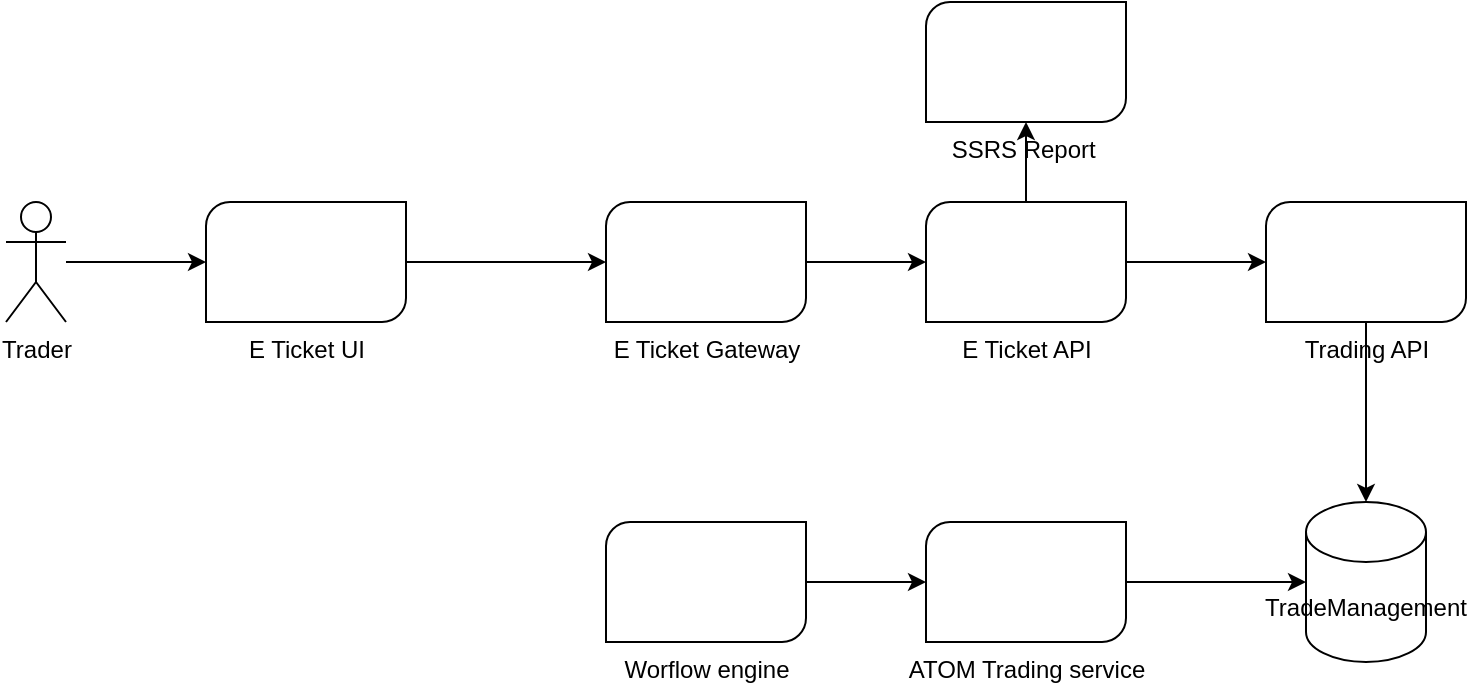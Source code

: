 <mxfile version="17.4.0" type="github" pages="6">
  <diagram id="cdFLFHhvs3WtqILZuEGL" name="E Ticket">
    <mxGraphModel dx="2062" dy="796" grid="1" gridSize="10" guides="1" tooltips="1" connect="1" arrows="1" fold="1" page="1" pageScale="1" pageWidth="1169" pageHeight="827" math="0" shadow="0">
      <root>
        <mxCell id="0" />
        <mxCell id="1" parent="0" />
        <mxCell id="v-nKt9xh3OP5M9767R_m-2" value="TradeManagement" style="shape=cylinder3;whiteSpace=wrap;html=1;boundedLbl=1;backgroundOutline=1;size=15;" parent="1" vertex="1">
          <mxGeometry x="750" y="490.0" width="60" height="80" as="geometry" />
        </mxCell>
        <mxCell id="HtuYZeyKh8xC5aCiNlH0-3" value="" style="edgeStyle=orthogonalEdgeStyle;rounded=0;orthogonalLoop=1;jettySize=auto;html=1;" edge="1" parent="1" source="v-nKt9xh3OP5M9767R_m-3" target="v-nKt9xh3OP5M9767R_m-5">
          <mxGeometry relative="1" as="geometry" />
        </mxCell>
        <mxCell id="v-nKt9xh3OP5M9767R_m-3" value="Trader" style="shape=umlActor;verticalLabelPosition=bottom;verticalAlign=top;html=1;outlineConnect=0;" parent="1" vertex="1">
          <mxGeometry x="100" y="339.996" width="30" height="60" as="geometry" />
        </mxCell>
        <mxCell id="HtuYZeyKh8xC5aCiNlH0-4" value="" style="edgeStyle=orthogonalEdgeStyle;rounded=0;orthogonalLoop=1;jettySize=auto;html=1;" edge="1" parent="1" source="v-nKt9xh3OP5M9767R_m-5" target="v-nKt9xh3OP5M9767R_m-6">
          <mxGeometry relative="1" as="geometry" />
        </mxCell>
        <mxCell id="v-nKt9xh3OP5M9767R_m-5" value="E Ticket UI" style="verticalLabelPosition=bottom;verticalAlign=top;html=1;shape=mxgraph.basic.diag_round_rect;dx=6;" parent="1" vertex="1">
          <mxGeometry x="200" y="339.996" width="100" height="60" as="geometry" />
        </mxCell>
        <mxCell id="HtuYZeyKh8xC5aCiNlH0-5" value="" style="edgeStyle=orthogonalEdgeStyle;rounded=0;orthogonalLoop=1;jettySize=auto;html=1;" edge="1" parent="1" source="v-nKt9xh3OP5M9767R_m-6" target="v-nKt9xh3OP5M9767R_m-9">
          <mxGeometry relative="1" as="geometry" />
        </mxCell>
        <mxCell id="v-nKt9xh3OP5M9767R_m-6" value="E Ticket Gateway" style="verticalLabelPosition=bottom;verticalAlign=top;html=1;shape=mxgraph.basic.diag_round_rect;dx=6;" parent="1" vertex="1">
          <mxGeometry x="400" y="339.994" width="100" height="60" as="geometry" />
        </mxCell>
        <mxCell id="v-nKt9xh3OP5M9767R_m-8" value="SSRS Report&amp;nbsp;" style="verticalLabelPosition=bottom;verticalAlign=top;html=1;shape=mxgraph.basic.diag_round_rect;dx=6;" parent="1" vertex="1">
          <mxGeometry x="560" y="240" width="100" height="60" as="geometry" />
        </mxCell>
        <mxCell id="HtuYZeyKh8xC5aCiNlH0-6" value="" style="edgeStyle=orthogonalEdgeStyle;rounded=0;orthogonalLoop=1;jettySize=auto;html=1;" edge="1" parent="1" source="v-nKt9xh3OP5M9767R_m-9" target="v-nKt9xh3OP5M9767R_m-11">
          <mxGeometry relative="1" as="geometry" />
        </mxCell>
        <mxCell id="HtuYZeyKh8xC5aCiNlH0-7" value="" style="edgeStyle=orthogonalEdgeStyle;rounded=0;orthogonalLoop=1;jettySize=auto;html=1;" edge="1" parent="1" source="v-nKt9xh3OP5M9767R_m-9" target="v-nKt9xh3OP5M9767R_m-8">
          <mxGeometry relative="1" as="geometry" />
        </mxCell>
        <mxCell id="v-nKt9xh3OP5M9767R_m-9" value="E Ticket API" style="verticalLabelPosition=bottom;verticalAlign=top;html=1;shape=mxgraph.basic.diag_round_rect;dx=6;" parent="1" vertex="1">
          <mxGeometry x="560" y="340" width="100" height="60" as="geometry" />
        </mxCell>
        <mxCell id="v-nKt9xh3OP5M9767R_m-32" value="" style="edgeStyle=orthogonalEdgeStyle;rounded=0;orthogonalLoop=1;jettySize=auto;html=1;" parent="1" source="v-nKt9xh3OP5M9767R_m-10" target="v-nKt9xh3OP5M9767R_m-31" edge="1">
          <mxGeometry relative="1" as="geometry" />
        </mxCell>
        <mxCell id="v-nKt9xh3OP5M9767R_m-10" value="Worflow engine" style="verticalLabelPosition=bottom;verticalAlign=top;html=1;shape=mxgraph.basic.diag_round_rect;dx=6;" parent="1" vertex="1">
          <mxGeometry x="400" y="500.0" width="100" height="60" as="geometry" />
        </mxCell>
        <mxCell id="HtuYZeyKh8xC5aCiNlH0-9" value="" style="edgeStyle=orthogonalEdgeStyle;rounded=0;orthogonalLoop=1;jettySize=auto;html=1;" edge="1" parent="1" source="v-nKt9xh3OP5M9767R_m-11" target="v-nKt9xh3OP5M9767R_m-2">
          <mxGeometry relative="1" as="geometry" />
        </mxCell>
        <mxCell id="v-nKt9xh3OP5M9767R_m-11" value="Trading API" style="verticalLabelPosition=bottom;verticalAlign=top;html=1;shape=mxgraph.basic.diag_round_rect;dx=6;" parent="1" vertex="1">
          <mxGeometry x="730" y="340.0" width="100" height="60" as="geometry" />
        </mxCell>
        <mxCell id="HtuYZeyKh8xC5aCiNlH0-8" value="" style="edgeStyle=orthogonalEdgeStyle;rounded=0;orthogonalLoop=1;jettySize=auto;html=1;" edge="1" parent="1" source="v-nKt9xh3OP5M9767R_m-31" target="v-nKt9xh3OP5M9767R_m-2">
          <mxGeometry relative="1" as="geometry" />
        </mxCell>
        <mxCell id="v-nKt9xh3OP5M9767R_m-31" value="ATOM Trading service" style="verticalLabelPosition=bottom;verticalAlign=top;html=1;shape=mxgraph.basic.diag_round_rect;dx=6;" parent="1" vertex="1">
          <mxGeometry x="560" y="500.0" width="100" height="60" as="geometry" />
        </mxCell>
      </root>
    </mxGraphModel>
  </diagram>
  <diagram id="MNASLZrVfX2XZWR_6Hok" name="ATOM Trading web">
    <mxGraphModel dx="2062" dy="796" grid="1" gridSize="10" guides="1" tooltips="1" connect="1" arrows="1" fold="1" page="1" pageScale="1" pageWidth="1169" pageHeight="827" math="0" shadow="0">
      <root>
        <mxCell id="0" />
        <mxCell id="1" parent="0" />
        <mxCell id="RRF9_MBuPiH17IyI_tRf-4" value="" style="edgeStyle=orthogonalEdgeStyle;rounded=0;orthogonalLoop=1;jettySize=auto;html=1;" edge="1" parent="1" source="RRF9_MBuPiH17IyI_tRf-1" target="RRF9_MBuPiH17IyI_tRf-3">
          <mxGeometry relative="1" as="geometry" />
        </mxCell>
        <mxCell id="RRF9_MBuPiH17IyI_tRf-1" value="ATOM Trading Web UI" style="rounded=1;whiteSpace=wrap;html=1;" vertex="1" parent="1">
          <mxGeometry x="260" y="200" width="120" height="60" as="geometry" />
        </mxCell>
        <mxCell id="RRF9_MBuPiH17IyI_tRf-6" value="" style="edgeStyle=orthogonalEdgeStyle;rounded=0;orthogonalLoop=1;jettySize=auto;html=1;" edge="1" parent="1" source="RRF9_MBuPiH17IyI_tRf-3" target="RRF9_MBuPiH17IyI_tRf-5">
          <mxGeometry relative="1" as="geometry" />
        </mxCell>
        <mxCell id="RRF9_MBuPiH17IyI_tRf-3" value="Common DLL" style="rounded=1;whiteSpace=wrap;html=1;" vertex="1" parent="1">
          <mxGeometry x="460" y="200" width="120" height="60" as="geometry" />
        </mxCell>
        <mxCell id="RRF9_MBuPiH17IyI_tRf-5" value="Trade Management" style="shape=cylinder3;whiteSpace=wrap;html=1;boundedLbl=1;backgroundOutline=1;size=15;" vertex="1" parent="1">
          <mxGeometry x="490" y="320" width="60" height="80" as="geometry" />
        </mxCell>
        <mxCell id="RRF9_MBuPiH17IyI_tRf-8" value="" style="edgeStyle=orthogonalEdgeStyle;rounded=0;orthogonalLoop=1;jettySize=auto;html=1;" edge="1" parent="1" source="RRF9_MBuPiH17IyI_tRf-7" target="RRF9_MBuPiH17IyI_tRf-1">
          <mxGeometry relative="1" as="geometry" />
        </mxCell>
        <mxCell id="RRF9_MBuPiH17IyI_tRf-7" value="Trader" style="shape=umlActor;verticalLabelPosition=bottom;verticalAlign=top;html=1;outlineConnect=0;" vertex="1" parent="1">
          <mxGeometry x="180" y="200" width="30" height="60" as="geometry" />
        </mxCell>
      </root>
    </mxGraphModel>
  </diagram>
  <diagram id="o73aHLsx07TCO5RboHyY" name="Process Trade Screen">
    <mxGraphModel dx="2062" dy="796" grid="1" gridSize="10" guides="1" tooltips="1" connect="1" arrows="1" fold="1" page="1" pageScale="1" pageWidth="1169" pageHeight="827" math="0" shadow="0">
      <root>
        <mxCell id="0" />
        <mxCell id="1" parent="0" />
        <mxCell id="yYHclZllUbW8fKWcgCkl-3" value="" style="edgeStyle=orthogonalEdgeStyle;rounded=0;orthogonalLoop=1;jettySize=auto;html=1;" edge="1" parent="1" source="yYHclZllUbW8fKWcgCkl-1" target="yYHclZllUbW8fKWcgCkl-2">
          <mxGeometry relative="1" as="geometry" />
        </mxCell>
        <mxCell id="yYHclZllUbW8fKWcgCkl-1" value="Process Trade UI" style="rounded=1;whiteSpace=wrap;html=1;" vertex="1" parent="1">
          <mxGeometry x="250" y="200" width="120" height="60" as="geometry" />
        </mxCell>
        <mxCell id="yYHclZllUbW8fKWcgCkl-5" value="" style="edgeStyle=orthogonalEdgeStyle;rounded=0;orthogonalLoop=1;jettySize=auto;html=1;" edge="1" parent="1" source="yYHclZllUbW8fKWcgCkl-2" target="yYHclZllUbW8fKWcgCkl-4">
          <mxGeometry relative="1" as="geometry" />
        </mxCell>
        <mxCell id="yYHclZllUbW8fKWcgCkl-2" value="Process Trade Gateway" style="whiteSpace=wrap;html=1;rounded=1;" vertex="1" parent="1">
          <mxGeometry x="450" y="200" width="120" height="60" as="geometry" />
        </mxCell>
        <mxCell id="yYHclZllUbW8fKWcgCkl-7" value="" style="edgeStyle=orthogonalEdgeStyle;rounded=0;orthogonalLoop=1;jettySize=auto;html=1;" edge="1" parent="1" source="yYHclZllUbW8fKWcgCkl-4" target="yYHclZllUbW8fKWcgCkl-6">
          <mxGeometry relative="1" as="geometry" />
        </mxCell>
        <mxCell id="yYHclZllUbW8fKWcgCkl-4" value="ATOM Trading Service" style="whiteSpace=wrap;html=1;rounded=1;" vertex="1" parent="1">
          <mxGeometry x="650" y="200" width="120" height="60" as="geometry" />
        </mxCell>
        <mxCell id="yYHclZllUbW8fKWcgCkl-6" value="Trade management" style="shape=cylinder3;whiteSpace=wrap;html=1;boundedLbl=1;backgroundOutline=1;size=15;" vertex="1" parent="1">
          <mxGeometry x="680" y="330" width="60" height="80" as="geometry" />
        </mxCell>
        <mxCell id="yYHclZllUbW8fKWcgCkl-9" value="" style="edgeStyle=orthogonalEdgeStyle;rounded=0;orthogonalLoop=1;jettySize=auto;html=1;" edge="1" parent="1" source="yYHclZllUbW8fKWcgCkl-8" target="yYHclZllUbW8fKWcgCkl-1">
          <mxGeometry relative="1" as="geometry" />
        </mxCell>
        <mxCell id="yYHclZllUbW8fKWcgCkl-8" value="Trader" style="shape=umlActor;verticalLabelPosition=bottom;verticalAlign=top;html=1;outlineConnect=0;" vertex="1" parent="1">
          <mxGeometry x="160" y="200" width="30" height="60" as="geometry" />
        </mxCell>
      </root>
    </mxGraphModel>
  </diagram>
  <diagram id="MR8TtOvgv78hP3RqyYRi" name="Futures Uploader">
    <mxGraphModel dx="2062" dy="796" grid="1" gridSize="10" guides="1" tooltips="1" connect="1" arrows="1" fold="1" page="1" pageScale="1" pageWidth="1169" pageHeight="827" math="0" shadow="0">
      <root>
        <mxCell id="0" />
        <mxCell id="1" parent="0" />
        <mxCell id="owQCfjQRY_cIkLSSGUaz-5" value="" style="edgeStyle=orthogonalEdgeStyle;rounded=0;orthogonalLoop=1;jettySize=auto;html=1;" edge="1" parent="1" source="owQCfjQRY_cIkLSSGUaz-1" target="owQCfjQRY_cIkLSSGUaz-4">
          <mxGeometry relative="1" as="geometry" />
        </mxCell>
        <mxCell id="owQCfjQRY_cIkLSSGUaz-1" value="Trader" style="shape=umlActor;verticalLabelPosition=bottom;verticalAlign=top;html=1;outlineConnect=0;" vertex="1" parent="1">
          <mxGeometry x="270" y="200" width="30" height="60" as="geometry" />
        </mxCell>
        <mxCell id="owQCfjQRY_cIkLSSGUaz-7" value="" style="edgeStyle=orthogonalEdgeStyle;rounded=0;orthogonalLoop=1;jettySize=auto;html=1;" edge="1" parent="1" source="owQCfjQRY_cIkLSSGUaz-4" target="owQCfjQRY_cIkLSSGUaz-6">
          <mxGeometry relative="1" as="geometry" />
        </mxCell>
        <mxCell id="owQCfjQRY_cIkLSSGUaz-4" value="Futures UI" style="rounded=1;whiteSpace=wrap;html=1;" vertex="1" parent="1">
          <mxGeometry x="360" y="200" width="120" height="60" as="geometry" />
        </mxCell>
        <mxCell id="owQCfjQRY_cIkLSSGUaz-9" value="" style="edgeStyle=orthogonalEdgeStyle;rounded=0;orthogonalLoop=1;jettySize=auto;html=1;" edge="1" parent="1" source="owQCfjQRY_cIkLSSGUaz-6" target="owQCfjQRY_cIkLSSGUaz-8">
          <mxGeometry relative="1" as="geometry" />
        </mxCell>
        <mxCell id="owQCfjQRY_cIkLSSGUaz-12" style="edgeStyle=orthogonalEdgeStyle;rounded=0;orthogonalLoop=1;jettySize=auto;html=1;entryX=0;entryY=0.5;entryDx=0;entryDy=0;entryPerimeter=0;exitX=0.5;exitY=1;exitDx=0;exitDy=0;" edge="1" parent="1" source="owQCfjQRY_cIkLSSGUaz-6" target="owQCfjQRY_cIkLSSGUaz-10">
          <mxGeometry relative="1" as="geometry" />
        </mxCell>
        <mxCell id="owQCfjQRY_cIkLSSGUaz-6" value="Futures API" style="whiteSpace=wrap;html=1;rounded=1;" vertex="1" parent="1">
          <mxGeometry x="560" y="200" width="120" height="60" as="geometry" />
        </mxCell>
        <mxCell id="owQCfjQRY_cIkLSSGUaz-11" value="" style="edgeStyle=orthogonalEdgeStyle;rounded=0;orthogonalLoop=1;jettySize=auto;html=1;" edge="1" parent="1" source="owQCfjQRY_cIkLSSGUaz-8" target="owQCfjQRY_cIkLSSGUaz-10">
          <mxGeometry relative="1" as="geometry" />
        </mxCell>
        <mxCell id="owQCfjQRY_cIkLSSGUaz-8" value="Trading API" style="whiteSpace=wrap;html=1;rounded=1;" vertex="1" parent="1">
          <mxGeometry x="760" y="200" width="120" height="60" as="geometry" />
        </mxCell>
        <mxCell id="owQCfjQRY_cIkLSSGUaz-10" value="Trade management" style="shape=cylinder3;whiteSpace=wrap;html=1;boundedLbl=1;backgroundOutline=1;size=15;" vertex="1" parent="1">
          <mxGeometry x="790" y="300" width="60" height="80" as="geometry" />
        </mxCell>
      </root>
    </mxGraphModel>
  </diagram>
  <diagram id="aLKiJRDh8TK8u90CZVaW" name="Other uploaders">
    <mxGraphModel dx="2062" dy="796" grid="1" gridSize="10" guides="1" tooltips="1" connect="1" arrows="1" fold="1" page="1" pageScale="1" pageWidth="1169" pageHeight="827" math="0" shadow="0">
      <root>
        <mxCell id="0" />
        <mxCell id="1" parent="0" />
        <mxCell id="9N0uGq4iL2PqgGzdjOla-3" value="" style="edgeStyle=orthogonalEdgeStyle;rounded=0;orthogonalLoop=1;jettySize=auto;html=1;" edge="1" parent="1" source="9N0uGq4iL2PqgGzdjOla-1" target="9N0uGq4iL2PqgGzdjOla-2">
          <mxGeometry relative="1" as="geometry" />
        </mxCell>
        <mxCell id="9N0uGq4iL2PqgGzdjOla-1" value="Console EXE" style="rounded=1;whiteSpace=wrap;html=1;" vertex="1" parent="1">
          <mxGeometry x="300" y="200" width="120" height="60" as="geometry" />
        </mxCell>
        <mxCell id="9N0uGq4iL2PqgGzdjOla-5" value="" style="edgeStyle=orthogonalEdgeStyle;rounded=0;orthogonalLoop=1;jettySize=auto;html=1;" edge="1" parent="1" source="9N0uGq4iL2PqgGzdjOla-2" target="9N0uGq4iL2PqgGzdjOla-4">
          <mxGeometry relative="1" as="geometry" />
        </mxCell>
        <mxCell id="9N0uGq4iL2PqgGzdjOla-2" value="Common DLL" style="whiteSpace=wrap;html=1;rounded=1;" vertex="1" parent="1">
          <mxGeometry x="500" y="200" width="120" height="60" as="geometry" />
        </mxCell>
        <mxCell id="9N0uGq4iL2PqgGzdjOla-4" value="Trade management" style="shape=cylinder3;whiteSpace=wrap;html=1;boundedLbl=1;backgroundOutline=1;size=15;" vertex="1" parent="1">
          <mxGeometry x="530" y="320" width="60" height="80" as="geometry" />
        </mxCell>
      </root>
    </mxGraphModel>
  </diagram>
  <diagram id="tYXK67Asmt_PO_gcWNlg" name="Blotter Uploader">
    <mxGraphModel dx="2062" dy="796" grid="1" gridSize="10" guides="1" tooltips="1" connect="1" arrows="1" fold="1" page="1" pageScale="1" pageWidth="1169" pageHeight="827" math="0" shadow="0">
      <root>
        <mxCell id="0" />
        <mxCell id="1" parent="0" />
        <mxCell id="dM_6RZDbABrnzEoQBxWU-3" value="" style="edgeStyle=orthogonalEdgeStyle;rounded=0;orthogonalLoop=1;jettySize=auto;html=1;" edge="1" parent="1" source="dM_6RZDbABrnzEoQBxWU-1" target="dM_6RZDbABrnzEoQBxWU-2">
          <mxGeometry relative="1" as="geometry" />
        </mxCell>
        <mxCell id="dM_6RZDbABrnzEoQBxWU-1" value="Blotter UI" style="rounded=1;whiteSpace=wrap;html=1;" vertex="1" parent="1">
          <mxGeometry x="210" y="200" width="120" height="60" as="geometry" />
        </mxCell>
        <mxCell id="dM_6RZDbABrnzEoQBxWU-5" value="" style="edgeStyle=orthogonalEdgeStyle;rounded=0;orthogonalLoop=1;jettySize=auto;html=1;" edge="1" parent="1" source="dM_6RZDbABrnzEoQBxWU-2" target="dM_6RZDbABrnzEoQBxWU-4">
          <mxGeometry relative="1" as="geometry" />
        </mxCell>
        <mxCell id="dM_6RZDbABrnzEoQBxWU-2" value="Common DLL" style="rounded=1;whiteSpace=wrap;html=1;" vertex="1" parent="1">
          <mxGeometry x="410" y="200" width="120" height="60" as="geometry" />
        </mxCell>
        <mxCell id="dM_6RZDbABrnzEoQBxWU-4" value="Trade manamement" style="shape=cylinder3;whiteSpace=wrap;html=1;boundedLbl=1;backgroundOutline=1;size=15;" vertex="1" parent="1">
          <mxGeometry x="440" y="310" width="60" height="80" as="geometry" />
        </mxCell>
      </root>
    </mxGraphModel>
  </diagram>
</mxfile>
